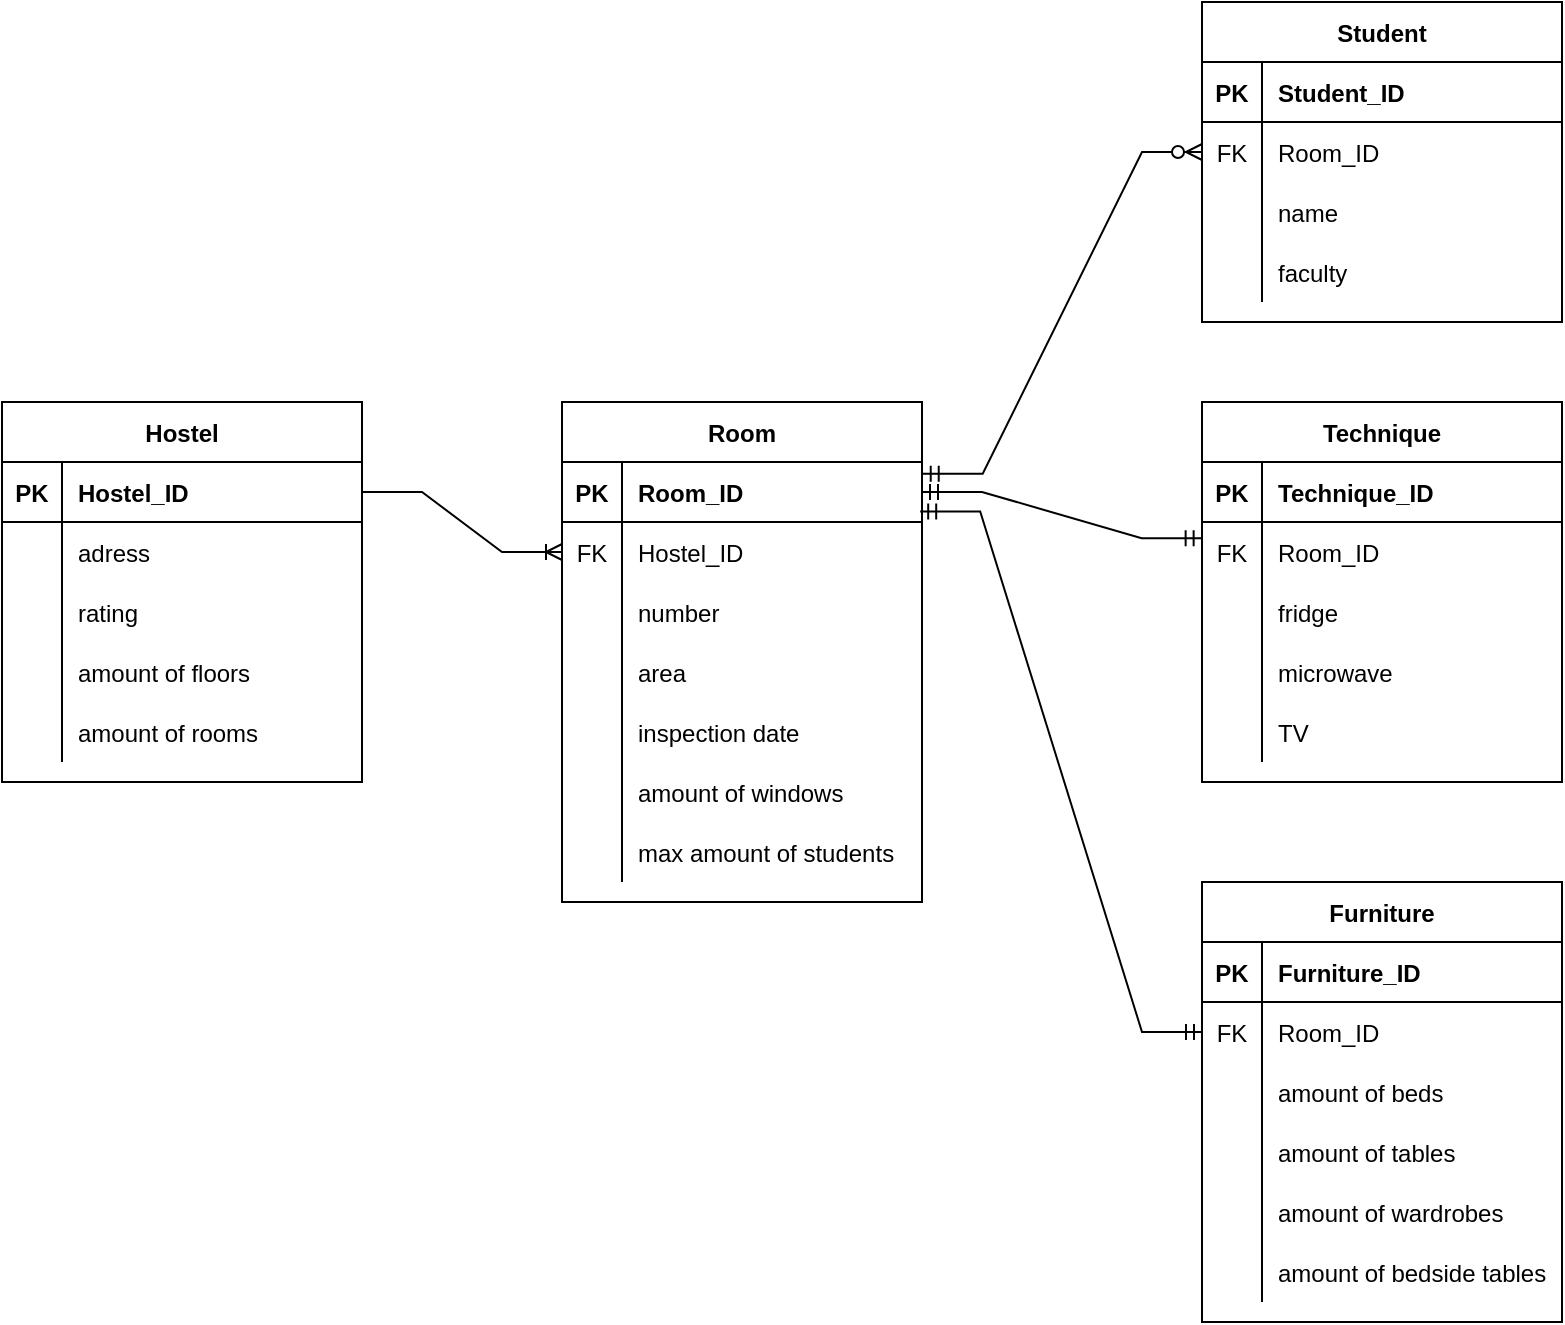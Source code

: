 <mxfile version="20.3.0" type="device"><diagram id="mCyr1kptdM3YggUfpTlr" name="Page-1"><mxGraphModel dx="1038" dy="1789" grid="1" gridSize="10" guides="1" tooltips="1" connect="1" arrows="1" fold="1" page="1" pageScale="1" pageWidth="850" pageHeight="1100" math="0" shadow="0"><root><mxCell id="0"/><mxCell id="1" parent="0"/><mxCell id="U2P_njeyWdJYvD3NSYnM-35" value="Hostel" style="shape=table;startSize=30;container=1;collapsible=1;childLayout=tableLayout;fixedRows=1;rowLines=0;fontStyle=1;align=center;resizeLast=1;sketch=0;" parent="1" vertex="1"><mxGeometry x="50" y="-870" width="180" height="190" as="geometry"/></mxCell><mxCell id="U2P_njeyWdJYvD3NSYnM-36" value="" style="shape=tableRow;horizontal=0;startSize=0;swimlaneHead=0;swimlaneBody=0;fillColor=none;collapsible=0;dropTarget=0;points=[[0,0.5],[1,0.5]];portConstraint=eastwest;top=0;left=0;right=0;bottom=1;sketch=0;" parent="U2P_njeyWdJYvD3NSYnM-35" vertex="1"><mxGeometry y="30" width="180" height="30" as="geometry"/></mxCell><mxCell id="U2P_njeyWdJYvD3NSYnM-37" value="PK" style="shape=partialRectangle;connectable=0;fillColor=none;top=0;left=0;bottom=0;right=0;fontStyle=1;overflow=hidden;sketch=0;" parent="U2P_njeyWdJYvD3NSYnM-36" vertex="1"><mxGeometry width="30" height="30" as="geometry"><mxRectangle width="30" height="30" as="alternateBounds"/></mxGeometry></mxCell><mxCell id="U2P_njeyWdJYvD3NSYnM-38" value="Hostel_ID" style="shape=partialRectangle;connectable=0;fillColor=none;top=0;left=0;bottom=0;right=0;align=left;spacingLeft=6;fontStyle=1;overflow=hidden;sketch=0;" parent="U2P_njeyWdJYvD3NSYnM-36" vertex="1"><mxGeometry x="30" width="150" height="30" as="geometry"><mxRectangle width="150" height="30" as="alternateBounds"/></mxGeometry></mxCell><mxCell id="U2P_njeyWdJYvD3NSYnM-39" value="" style="shape=tableRow;horizontal=0;startSize=0;swimlaneHead=0;swimlaneBody=0;fillColor=none;collapsible=0;dropTarget=0;points=[[0,0.5],[1,0.5]];portConstraint=eastwest;top=0;left=0;right=0;bottom=0;sketch=0;" parent="U2P_njeyWdJYvD3NSYnM-35" vertex="1"><mxGeometry y="60" width="180" height="30" as="geometry"/></mxCell><mxCell id="U2P_njeyWdJYvD3NSYnM-40" value="" style="shape=partialRectangle;connectable=0;fillColor=none;top=0;left=0;bottom=0;right=0;editable=1;overflow=hidden;sketch=0;" parent="U2P_njeyWdJYvD3NSYnM-39" vertex="1"><mxGeometry width="30" height="30" as="geometry"><mxRectangle width="30" height="30" as="alternateBounds"/></mxGeometry></mxCell><mxCell id="U2P_njeyWdJYvD3NSYnM-41" value="adress" style="shape=partialRectangle;connectable=0;fillColor=none;top=0;left=0;bottom=0;right=0;align=left;spacingLeft=6;overflow=hidden;sketch=0;" parent="U2P_njeyWdJYvD3NSYnM-39" vertex="1"><mxGeometry x="30" width="150" height="30" as="geometry"><mxRectangle width="150" height="30" as="alternateBounds"/></mxGeometry></mxCell><mxCell id="U2P_njeyWdJYvD3NSYnM-42" value="" style="shape=tableRow;horizontal=0;startSize=0;swimlaneHead=0;swimlaneBody=0;fillColor=none;collapsible=0;dropTarget=0;points=[[0,0.5],[1,0.5]];portConstraint=eastwest;top=0;left=0;right=0;bottom=0;sketch=0;" parent="U2P_njeyWdJYvD3NSYnM-35" vertex="1"><mxGeometry y="90" width="180" height="30" as="geometry"/></mxCell><mxCell id="U2P_njeyWdJYvD3NSYnM-43" value="" style="shape=partialRectangle;connectable=0;fillColor=none;top=0;left=0;bottom=0;right=0;editable=1;overflow=hidden;sketch=0;" parent="U2P_njeyWdJYvD3NSYnM-42" vertex="1"><mxGeometry width="30" height="30" as="geometry"><mxRectangle width="30" height="30" as="alternateBounds"/></mxGeometry></mxCell><mxCell id="U2P_njeyWdJYvD3NSYnM-44" value="rating" style="shape=partialRectangle;connectable=0;fillColor=none;top=0;left=0;bottom=0;right=0;align=left;spacingLeft=6;overflow=hidden;sketch=0;" parent="U2P_njeyWdJYvD3NSYnM-42" vertex="1"><mxGeometry x="30" width="150" height="30" as="geometry"><mxRectangle width="150" height="30" as="alternateBounds"/></mxGeometry></mxCell><mxCell id="U2P_njeyWdJYvD3NSYnM-45" value="" style="shape=tableRow;horizontal=0;startSize=0;swimlaneHead=0;swimlaneBody=0;fillColor=none;collapsible=0;dropTarget=0;points=[[0,0.5],[1,0.5]];portConstraint=eastwest;top=0;left=0;right=0;bottom=0;sketch=0;" parent="U2P_njeyWdJYvD3NSYnM-35" vertex="1"><mxGeometry y="120" width="180" height="30" as="geometry"/></mxCell><mxCell id="U2P_njeyWdJYvD3NSYnM-46" value="" style="shape=partialRectangle;connectable=0;fillColor=none;top=0;left=0;bottom=0;right=0;editable=1;overflow=hidden;sketch=0;" parent="U2P_njeyWdJYvD3NSYnM-45" vertex="1"><mxGeometry width="30" height="30" as="geometry"><mxRectangle width="30" height="30" as="alternateBounds"/></mxGeometry></mxCell><mxCell id="U2P_njeyWdJYvD3NSYnM-47" value="amount of floors" style="shape=partialRectangle;connectable=0;fillColor=none;top=0;left=0;bottom=0;right=0;align=left;spacingLeft=6;overflow=hidden;sketch=0;" parent="U2P_njeyWdJYvD3NSYnM-45" vertex="1"><mxGeometry x="30" width="150" height="30" as="geometry"><mxRectangle width="150" height="30" as="alternateBounds"/></mxGeometry></mxCell><mxCell id="U2P_njeyWdJYvD3NSYnM-51" value="" style="shape=tableRow;horizontal=0;startSize=0;swimlaneHead=0;swimlaneBody=0;fillColor=none;collapsible=0;dropTarget=0;points=[[0,0.5],[1,0.5]];portConstraint=eastwest;top=0;left=0;right=0;bottom=0;sketch=0;" parent="U2P_njeyWdJYvD3NSYnM-35" vertex="1"><mxGeometry y="150" width="180" height="30" as="geometry"/></mxCell><mxCell id="U2P_njeyWdJYvD3NSYnM-52" value="" style="shape=partialRectangle;connectable=0;fillColor=none;top=0;left=0;bottom=0;right=0;editable=1;overflow=hidden;sketch=0;" parent="U2P_njeyWdJYvD3NSYnM-51" vertex="1"><mxGeometry width="30" height="30" as="geometry"><mxRectangle width="30" height="30" as="alternateBounds"/></mxGeometry></mxCell><mxCell id="U2P_njeyWdJYvD3NSYnM-53" value="amount of rooms" style="shape=partialRectangle;connectable=0;fillColor=none;top=0;left=0;bottom=0;right=0;align=left;spacingLeft=6;overflow=hidden;sketch=0;" parent="U2P_njeyWdJYvD3NSYnM-51" vertex="1"><mxGeometry x="30" width="150" height="30" as="geometry"><mxRectangle width="150" height="30" as="alternateBounds"/></mxGeometry></mxCell><mxCell id="U2P_njeyWdJYvD3NSYnM-54" value="Room" style="shape=table;startSize=30;container=1;collapsible=1;childLayout=tableLayout;fixedRows=1;rowLines=0;fontStyle=1;align=center;resizeLast=1;sketch=0;" parent="1" vertex="1"><mxGeometry x="330" y="-870" width="180" height="250" as="geometry"/></mxCell><mxCell id="U2P_njeyWdJYvD3NSYnM-55" value="" style="shape=tableRow;horizontal=0;startSize=0;swimlaneHead=0;swimlaneBody=0;fillColor=none;collapsible=0;dropTarget=0;points=[[0,0.5],[1,0.5]];portConstraint=eastwest;top=0;left=0;right=0;bottom=1;sketch=0;" parent="U2P_njeyWdJYvD3NSYnM-54" vertex="1"><mxGeometry y="30" width="180" height="30" as="geometry"/></mxCell><mxCell id="U2P_njeyWdJYvD3NSYnM-56" value="PK" style="shape=partialRectangle;connectable=0;fillColor=none;top=0;left=0;bottom=0;right=0;fontStyle=1;overflow=hidden;sketch=0;" parent="U2P_njeyWdJYvD3NSYnM-55" vertex="1"><mxGeometry width="30" height="30" as="geometry"><mxRectangle width="30" height="30" as="alternateBounds"/></mxGeometry></mxCell><mxCell id="U2P_njeyWdJYvD3NSYnM-57" value="Room_ID" style="shape=partialRectangle;connectable=0;fillColor=none;top=0;left=0;bottom=0;right=0;align=left;spacingLeft=6;fontStyle=1;overflow=hidden;sketch=0;" parent="U2P_njeyWdJYvD3NSYnM-55" vertex="1"><mxGeometry x="30" width="150" height="30" as="geometry"><mxRectangle width="150" height="30" as="alternateBounds"/></mxGeometry></mxCell><mxCell id="U2P_njeyWdJYvD3NSYnM-58" value="" style="shape=tableRow;horizontal=0;startSize=0;swimlaneHead=0;swimlaneBody=0;fillColor=none;collapsible=0;dropTarget=0;points=[[0,0.5],[1,0.5]];portConstraint=eastwest;top=0;left=0;right=0;bottom=0;sketch=0;" parent="U2P_njeyWdJYvD3NSYnM-54" vertex="1"><mxGeometry y="60" width="180" height="30" as="geometry"/></mxCell><mxCell id="U2P_njeyWdJYvD3NSYnM-59" value="FK" style="shape=partialRectangle;connectable=0;fillColor=none;top=0;left=0;bottom=0;right=0;editable=1;overflow=hidden;sketch=0;" parent="U2P_njeyWdJYvD3NSYnM-58" vertex="1"><mxGeometry width="30" height="30" as="geometry"><mxRectangle width="30" height="30" as="alternateBounds"/></mxGeometry></mxCell><mxCell id="U2P_njeyWdJYvD3NSYnM-60" value="Hostel_ID" style="shape=partialRectangle;connectable=0;fillColor=none;top=0;left=0;bottom=0;right=0;align=left;spacingLeft=6;overflow=hidden;sketch=0;" parent="U2P_njeyWdJYvD3NSYnM-58" vertex="1"><mxGeometry x="30" width="150" height="30" as="geometry"><mxRectangle width="150" height="30" as="alternateBounds"/></mxGeometry></mxCell><mxCell id="U2P_njeyWdJYvD3NSYnM-92" value="" style="shape=tableRow;horizontal=0;startSize=0;swimlaneHead=0;swimlaneBody=0;fillColor=none;collapsible=0;dropTarget=0;points=[[0,0.5],[1,0.5]];portConstraint=eastwest;top=0;left=0;right=0;bottom=0;sketch=0;" parent="U2P_njeyWdJYvD3NSYnM-54" vertex="1"><mxGeometry y="90" width="180" height="30" as="geometry"/></mxCell><mxCell id="U2P_njeyWdJYvD3NSYnM-93" value="" style="shape=partialRectangle;connectable=0;fillColor=none;top=0;left=0;bottom=0;right=0;editable=1;overflow=hidden;sketch=0;" parent="U2P_njeyWdJYvD3NSYnM-92" vertex="1"><mxGeometry width="30" height="30" as="geometry"><mxRectangle width="30" height="30" as="alternateBounds"/></mxGeometry></mxCell><mxCell id="U2P_njeyWdJYvD3NSYnM-94" value="number" style="shape=partialRectangle;connectable=0;fillColor=none;top=0;left=0;bottom=0;right=0;align=left;spacingLeft=6;overflow=hidden;sketch=0;" parent="U2P_njeyWdJYvD3NSYnM-92" vertex="1"><mxGeometry x="30" width="150" height="30" as="geometry"><mxRectangle width="150" height="30" as="alternateBounds"/></mxGeometry></mxCell><mxCell id="U2P_njeyWdJYvD3NSYnM-61" value="" style="shape=tableRow;horizontal=0;startSize=0;swimlaneHead=0;swimlaneBody=0;fillColor=none;collapsible=0;dropTarget=0;points=[[0,0.5],[1,0.5]];portConstraint=eastwest;top=0;left=0;right=0;bottom=0;sketch=0;" parent="U2P_njeyWdJYvD3NSYnM-54" vertex="1"><mxGeometry y="120" width="180" height="30" as="geometry"/></mxCell><mxCell id="U2P_njeyWdJYvD3NSYnM-62" value="" style="shape=partialRectangle;connectable=0;fillColor=none;top=0;left=0;bottom=0;right=0;editable=1;overflow=hidden;sketch=0;" parent="U2P_njeyWdJYvD3NSYnM-61" vertex="1"><mxGeometry width="30" height="30" as="geometry"><mxRectangle width="30" height="30" as="alternateBounds"/></mxGeometry></mxCell><mxCell id="U2P_njeyWdJYvD3NSYnM-63" value="area" style="shape=partialRectangle;connectable=0;fillColor=none;top=0;left=0;bottom=0;right=0;align=left;spacingLeft=6;overflow=hidden;sketch=0;" parent="U2P_njeyWdJYvD3NSYnM-61" vertex="1"><mxGeometry x="30" width="150" height="30" as="geometry"><mxRectangle width="150" height="30" as="alternateBounds"/></mxGeometry></mxCell><mxCell id="Sd7IDllVa-ZUSS9bZsXA-10" value="" style="shape=tableRow;horizontal=0;startSize=0;swimlaneHead=0;swimlaneBody=0;fillColor=none;collapsible=0;dropTarget=0;points=[[0,0.5],[1,0.5]];portConstraint=eastwest;top=0;left=0;right=0;bottom=0;sketch=0;" parent="U2P_njeyWdJYvD3NSYnM-54" vertex="1"><mxGeometry y="150" width="180" height="30" as="geometry"/></mxCell><mxCell id="Sd7IDllVa-ZUSS9bZsXA-11" value="" style="shape=partialRectangle;connectable=0;fillColor=none;top=0;left=0;bottom=0;right=0;editable=1;overflow=hidden;sketch=0;" parent="Sd7IDllVa-ZUSS9bZsXA-10" vertex="1"><mxGeometry width="30" height="30" as="geometry"><mxRectangle width="30" height="30" as="alternateBounds"/></mxGeometry></mxCell><mxCell id="Sd7IDllVa-ZUSS9bZsXA-12" value="inspection date" style="shape=partialRectangle;connectable=0;fillColor=none;top=0;left=0;bottom=0;right=0;align=left;spacingLeft=6;overflow=hidden;sketch=0;" parent="Sd7IDllVa-ZUSS9bZsXA-10" vertex="1"><mxGeometry x="30" width="150" height="30" as="geometry"><mxRectangle width="150" height="30" as="alternateBounds"/></mxGeometry></mxCell><mxCell id="U2P_njeyWdJYvD3NSYnM-64" value="" style="shape=tableRow;horizontal=0;startSize=0;swimlaneHead=0;swimlaneBody=0;fillColor=none;collapsible=0;dropTarget=0;points=[[0,0.5],[1,0.5]];portConstraint=eastwest;top=0;left=0;right=0;bottom=0;sketch=0;" parent="U2P_njeyWdJYvD3NSYnM-54" vertex="1"><mxGeometry y="180" width="180" height="30" as="geometry"/></mxCell><mxCell id="U2P_njeyWdJYvD3NSYnM-65" value="" style="shape=partialRectangle;connectable=0;fillColor=none;top=0;left=0;bottom=0;right=0;editable=1;overflow=hidden;sketch=0;" parent="U2P_njeyWdJYvD3NSYnM-64" vertex="1"><mxGeometry width="30" height="30" as="geometry"><mxRectangle width="30" height="30" as="alternateBounds"/></mxGeometry></mxCell><mxCell id="U2P_njeyWdJYvD3NSYnM-66" value="amount of windows" style="shape=partialRectangle;connectable=0;fillColor=none;top=0;left=0;bottom=0;right=0;align=left;spacingLeft=6;overflow=hidden;sketch=0;" parent="U2P_njeyWdJYvD3NSYnM-64" vertex="1"><mxGeometry x="30" width="150" height="30" as="geometry"><mxRectangle width="150" height="30" as="alternateBounds"/></mxGeometry></mxCell><mxCell id="U2P_njeyWdJYvD3NSYnM-67" value="" style="shape=tableRow;horizontal=0;startSize=0;swimlaneHead=0;swimlaneBody=0;fillColor=none;collapsible=0;dropTarget=0;points=[[0,0.5],[1,0.5]];portConstraint=eastwest;top=0;left=0;right=0;bottom=0;sketch=0;" parent="U2P_njeyWdJYvD3NSYnM-54" vertex="1"><mxGeometry y="210" width="180" height="30" as="geometry"/></mxCell><mxCell id="U2P_njeyWdJYvD3NSYnM-68" value="" style="shape=partialRectangle;connectable=0;fillColor=none;top=0;left=0;bottom=0;right=0;editable=1;overflow=hidden;sketch=0;" parent="U2P_njeyWdJYvD3NSYnM-67" vertex="1"><mxGeometry width="30" height="30" as="geometry"><mxRectangle width="30" height="30" as="alternateBounds"/></mxGeometry></mxCell><mxCell id="U2P_njeyWdJYvD3NSYnM-69" value="max amount of students" style="shape=partialRectangle;connectable=0;fillColor=none;top=0;left=0;bottom=0;right=0;align=left;spacingLeft=6;overflow=hidden;sketch=0;" parent="U2P_njeyWdJYvD3NSYnM-67" vertex="1"><mxGeometry x="30" width="150" height="30" as="geometry"><mxRectangle width="150" height="30" as="alternateBounds"/></mxGeometry></mxCell><mxCell id="U2P_njeyWdJYvD3NSYnM-140" value="Technique" style="shape=table;startSize=30;container=1;collapsible=1;childLayout=tableLayout;fixedRows=1;rowLines=0;fontStyle=1;align=center;resizeLast=1;sketch=0;" parent="1" vertex="1"><mxGeometry x="650" y="-870" width="180" height="190" as="geometry"/></mxCell><mxCell id="U2P_njeyWdJYvD3NSYnM-141" value="" style="shape=tableRow;horizontal=0;startSize=0;swimlaneHead=0;swimlaneBody=0;fillColor=none;collapsible=0;dropTarget=0;points=[[0,0.5],[1,0.5]];portConstraint=eastwest;top=0;left=0;right=0;bottom=1;sketch=0;" parent="U2P_njeyWdJYvD3NSYnM-140" vertex="1"><mxGeometry y="30" width="180" height="30" as="geometry"/></mxCell><mxCell id="U2P_njeyWdJYvD3NSYnM-142" value="PK" style="shape=partialRectangle;connectable=0;fillColor=none;top=0;left=0;bottom=0;right=0;fontStyle=1;overflow=hidden;sketch=0;" parent="U2P_njeyWdJYvD3NSYnM-141" vertex="1"><mxGeometry width="30" height="30" as="geometry"><mxRectangle width="30" height="30" as="alternateBounds"/></mxGeometry></mxCell><mxCell id="U2P_njeyWdJYvD3NSYnM-143" value="Technique_ID" style="shape=partialRectangle;connectable=0;fillColor=none;top=0;left=0;bottom=0;right=0;align=left;spacingLeft=6;fontStyle=1;overflow=hidden;sketch=0;" parent="U2P_njeyWdJYvD3NSYnM-141" vertex="1"><mxGeometry x="30" width="150" height="30" as="geometry"><mxRectangle width="150" height="30" as="alternateBounds"/></mxGeometry></mxCell><mxCell id="U2P_njeyWdJYvD3NSYnM-144" value="" style="shape=tableRow;horizontal=0;startSize=0;swimlaneHead=0;swimlaneBody=0;fillColor=none;collapsible=0;dropTarget=0;points=[[0,0.5],[1,0.5]];portConstraint=eastwest;top=0;left=0;right=0;bottom=0;sketch=0;" parent="U2P_njeyWdJYvD3NSYnM-140" vertex="1"><mxGeometry y="60" width="180" height="30" as="geometry"/></mxCell><mxCell id="U2P_njeyWdJYvD3NSYnM-145" value="FK" style="shape=partialRectangle;connectable=0;fillColor=none;top=0;left=0;bottom=0;right=0;editable=1;overflow=hidden;sketch=0;" parent="U2P_njeyWdJYvD3NSYnM-144" vertex="1"><mxGeometry width="30" height="30" as="geometry"><mxRectangle width="30" height="30" as="alternateBounds"/></mxGeometry></mxCell><mxCell id="U2P_njeyWdJYvD3NSYnM-146" value="Room_ID" style="shape=partialRectangle;connectable=0;fillColor=none;top=0;left=0;bottom=0;right=0;align=left;spacingLeft=6;overflow=hidden;sketch=0;" parent="U2P_njeyWdJYvD3NSYnM-144" vertex="1"><mxGeometry x="30" width="150" height="30" as="geometry"><mxRectangle width="150" height="30" as="alternateBounds"/></mxGeometry></mxCell><mxCell id="U2P_njeyWdJYvD3NSYnM-147" value="" style="shape=tableRow;horizontal=0;startSize=0;swimlaneHead=0;swimlaneBody=0;fillColor=none;collapsible=0;dropTarget=0;points=[[0,0.5],[1,0.5]];portConstraint=eastwest;top=0;left=0;right=0;bottom=0;sketch=0;" parent="U2P_njeyWdJYvD3NSYnM-140" vertex="1"><mxGeometry y="90" width="180" height="30" as="geometry"/></mxCell><mxCell id="U2P_njeyWdJYvD3NSYnM-148" value="" style="shape=partialRectangle;connectable=0;fillColor=none;top=0;left=0;bottom=0;right=0;editable=1;overflow=hidden;sketch=0;" parent="U2P_njeyWdJYvD3NSYnM-147" vertex="1"><mxGeometry width="30" height="30" as="geometry"><mxRectangle width="30" height="30" as="alternateBounds"/></mxGeometry></mxCell><mxCell id="U2P_njeyWdJYvD3NSYnM-149" value="fridge" style="shape=partialRectangle;connectable=0;fillColor=none;top=0;left=0;bottom=0;right=0;align=left;spacingLeft=6;overflow=hidden;sketch=0;" parent="U2P_njeyWdJYvD3NSYnM-147" vertex="1"><mxGeometry x="30" width="150" height="30" as="geometry"><mxRectangle width="150" height="30" as="alternateBounds"/></mxGeometry></mxCell><mxCell id="U2P_njeyWdJYvD3NSYnM-150" value="" style="shape=tableRow;horizontal=0;startSize=0;swimlaneHead=0;swimlaneBody=0;fillColor=none;collapsible=0;dropTarget=0;points=[[0,0.5],[1,0.5]];portConstraint=eastwest;top=0;left=0;right=0;bottom=0;sketch=0;" parent="U2P_njeyWdJYvD3NSYnM-140" vertex="1"><mxGeometry y="120" width="180" height="30" as="geometry"/></mxCell><mxCell id="U2P_njeyWdJYvD3NSYnM-151" value="" style="shape=partialRectangle;connectable=0;fillColor=none;top=0;left=0;bottom=0;right=0;editable=1;overflow=hidden;sketch=0;" parent="U2P_njeyWdJYvD3NSYnM-150" vertex="1"><mxGeometry width="30" height="30" as="geometry"><mxRectangle width="30" height="30" as="alternateBounds"/></mxGeometry></mxCell><mxCell id="U2P_njeyWdJYvD3NSYnM-152" value="microwave" style="shape=partialRectangle;connectable=0;fillColor=none;top=0;left=0;bottom=0;right=0;align=left;spacingLeft=6;overflow=hidden;sketch=0;" parent="U2P_njeyWdJYvD3NSYnM-150" vertex="1"><mxGeometry x="30" width="150" height="30" as="geometry"><mxRectangle width="150" height="30" as="alternateBounds"/></mxGeometry></mxCell><mxCell id="U2P_njeyWdJYvD3NSYnM-153" value="" style="shape=tableRow;horizontal=0;startSize=0;swimlaneHead=0;swimlaneBody=0;fillColor=none;collapsible=0;dropTarget=0;points=[[0,0.5],[1,0.5]];portConstraint=eastwest;top=0;left=0;right=0;bottom=0;sketch=0;" parent="U2P_njeyWdJYvD3NSYnM-140" vertex="1"><mxGeometry y="150" width="180" height="30" as="geometry"/></mxCell><mxCell id="U2P_njeyWdJYvD3NSYnM-154" value="" style="shape=partialRectangle;connectable=0;fillColor=none;top=0;left=0;bottom=0;right=0;editable=1;overflow=hidden;sketch=0;" parent="U2P_njeyWdJYvD3NSYnM-153" vertex="1"><mxGeometry width="30" height="30" as="geometry"><mxRectangle width="30" height="30" as="alternateBounds"/></mxGeometry></mxCell><mxCell id="U2P_njeyWdJYvD3NSYnM-155" value="TV" style="shape=partialRectangle;connectable=0;fillColor=none;top=0;left=0;bottom=0;right=0;align=left;spacingLeft=6;overflow=hidden;sketch=0;" parent="U2P_njeyWdJYvD3NSYnM-153" vertex="1"><mxGeometry x="30" width="150" height="30" as="geometry"><mxRectangle width="150" height="30" as="alternateBounds"/></mxGeometry></mxCell><mxCell id="U2P_njeyWdJYvD3NSYnM-156" value="Furniture" style="shape=table;startSize=30;container=1;collapsible=1;childLayout=tableLayout;fixedRows=1;rowLines=0;fontStyle=1;align=center;resizeLast=1;sketch=0;" parent="1" vertex="1"><mxGeometry x="650" y="-630" width="180" height="220" as="geometry"/></mxCell><mxCell id="U2P_njeyWdJYvD3NSYnM-157" value="" style="shape=tableRow;horizontal=0;startSize=0;swimlaneHead=0;swimlaneBody=0;fillColor=none;collapsible=0;dropTarget=0;points=[[0,0.5],[1,0.5]];portConstraint=eastwest;top=0;left=0;right=0;bottom=1;sketch=0;" parent="U2P_njeyWdJYvD3NSYnM-156" vertex="1"><mxGeometry y="30" width="180" height="30" as="geometry"/></mxCell><mxCell id="U2P_njeyWdJYvD3NSYnM-158" value="PK" style="shape=partialRectangle;connectable=0;fillColor=none;top=0;left=0;bottom=0;right=0;fontStyle=1;overflow=hidden;sketch=0;" parent="U2P_njeyWdJYvD3NSYnM-157" vertex="1"><mxGeometry width="30" height="30" as="geometry"><mxRectangle width="30" height="30" as="alternateBounds"/></mxGeometry></mxCell><mxCell id="U2P_njeyWdJYvD3NSYnM-159" value="Furniture_ID" style="shape=partialRectangle;connectable=0;fillColor=none;top=0;left=0;bottom=0;right=0;align=left;spacingLeft=6;fontStyle=1;overflow=hidden;sketch=0;" parent="U2P_njeyWdJYvD3NSYnM-157" vertex="1"><mxGeometry x="30" width="150" height="30" as="geometry"><mxRectangle width="150" height="30" as="alternateBounds"/></mxGeometry></mxCell><mxCell id="U2P_njeyWdJYvD3NSYnM-160" value="" style="shape=tableRow;horizontal=0;startSize=0;swimlaneHead=0;swimlaneBody=0;fillColor=none;collapsible=0;dropTarget=0;points=[[0,0.5],[1,0.5]];portConstraint=eastwest;top=0;left=0;right=0;bottom=0;sketch=0;" parent="U2P_njeyWdJYvD3NSYnM-156" vertex="1"><mxGeometry y="60" width="180" height="30" as="geometry"/></mxCell><mxCell id="U2P_njeyWdJYvD3NSYnM-161" value="FK" style="shape=partialRectangle;connectable=0;fillColor=none;top=0;left=0;bottom=0;right=0;editable=1;overflow=hidden;sketch=0;" parent="U2P_njeyWdJYvD3NSYnM-160" vertex="1"><mxGeometry width="30" height="30" as="geometry"><mxRectangle width="30" height="30" as="alternateBounds"/></mxGeometry></mxCell><mxCell id="U2P_njeyWdJYvD3NSYnM-162" value="Room_ID" style="shape=partialRectangle;connectable=0;fillColor=none;top=0;left=0;bottom=0;right=0;align=left;spacingLeft=6;overflow=hidden;sketch=0;" parent="U2P_njeyWdJYvD3NSYnM-160" vertex="1"><mxGeometry x="30" width="150" height="30" as="geometry"><mxRectangle width="150" height="30" as="alternateBounds"/></mxGeometry></mxCell><mxCell id="U2P_njeyWdJYvD3NSYnM-163" value="" style="shape=tableRow;horizontal=0;startSize=0;swimlaneHead=0;swimlaneBody=0;fillColor=none;collapsible=0;dropTarget=0;points=[[0,0.5],[1,0.5]];portConstraint=eastwest;top=0;left=0;right=0;bottom=0;sketch=0;" parent="U2P_njeyWdJYvD3NSYnM-156" vertex="1"><mxGeometry y="90" width="180" height="30" as="geometry"/></mxCell><mxCell id="U2P_njeyWdJYvD3NSYnM-164" value="" style="shape=partialRectangle;connectable=0;fillColor=none;top=0;left=0;bottom=0;right=0;editable=1;overflow=hidden;sketch=0;" parent="U2P_njeyWdJYvD3NSYnM-163" vertex="1"><mxGeometry width="30" height="30" as="geometry"><mxRectangle width="30" height="30" as="alternateBounds"/></mxGeometry></mxCell><mxCell id="U2P_njeyWdJYvD3NSYnM-165" value="amount of beds" style="shape=partialRectangle;connectable=0;fillColor=none;top=0;left=0;bottom=0;right=0;align=left;spacingLeft=6;overflow=hidden;sketch=0;" parent="U2P_njeyWdJYvD3NSYnM-163" vertex="1"><mxGeometry x="30" width="150" height="30" as="geometry"><mxRectangle width="150" height="30" as="alternateBounds"/></mxGeometry></mxCell><mxCell id="U2P_njeyWdJYvD3NSYnM-166" value="" style="shape=tableRow;horizontal=0;startSize=0;swimlaneHead=0;swimlaneBody=0;fillColor=none;collapsible=0;dropTarget=0;points=[[0,0.5],[1,0.5]];portConstraint=eastwest;top=0;left=0;right=0;bottom=0;sketch=0;" parent="U2P_njeyWdJYvD3NSYnM-156" vertex="1"><mxGeometry y="120" width="180" height="30" as="geometry"/></mxCell><mxCell id="U2P_njeyWdJYvD3NSYnM-167" value="" style="shape=partialRectangle;connectable=0;fillColor=none;top=0;left=0;bottom=0;right=0;editable=1;overflow=hidden;sketch=0;" parent="U2P_njeyWdJYvD3NSYnM-166" vertex="1"><mxGeometry width="30" height="30" as="geometry"><mxRectangle width="30" height="30" as="alternateBounds"/></mxGeometry></mxCell><mxCell id="U2P_njeyWdJYvD3NSYnM-168" value="amount of tables" style="shape=partialRectangle;connectable=0;fillColor=none;top=0;left=0;bottom=0;right=0;align=left;spacingLeft=6;overflow=hidden;sketch=0;" parent="U2P_njeyWdJYvD3NSYnM-166" vertex="1"><mxGeometry x="30" width="150" height="30" as="geometry"><mxRectangle width="150" height="30" as="alternateBounds"/></mxGeometry></mxCell><mxCell id="U2P_njeyWdJYvD3NSYnM-169" value="" style="shape=tableRow;horizontal=0;startSize=0;swimlaneHead=0;swimlaneBody=0;fillColor=none;collapsible=0;dropTarget=0;points=[[0,0.5],[1,0.5]];portConstraint=eastwest;top=0;left=0;right=0;bottom=0;sketch=0;" parent="U2P_njeyWdJYvD3NSYnM-156" vertex="1"><mxGeometry y="150" width="180" height="30" as="geometry"/></mxCell><mxCell id="U2P_njeyWdJYvD3NSYnM-170" value="" style="shape=partialRectangle;connectable=0;fillColor=none;top=0;left=0;bottom=0;right=0;editable=1;overflow=hidden;sketch=0;" parent="U2P_njeyWdJYvD3NSYnM-169" vertex="1"><mxGeometry width="30" height="30" as="geometry"><mxRectangle width="30" height="30" as="alternateBounds"/></mxGeometry></mxCell><mxCell id="U2P_njeyWdJYvD3NSYnM-171" value="amount of wardrobes" style="shape=partialRectangle;connectable=0;fillColor=none;top=0;left=0;bottom=0;right=0;align=left;spacingLeft=6;overflow=hidden;sketch=0;" parent="U2P_njeyWdJYvD3NSYnM-169" vertex="1"><mxGeometry x="30" width="150" height="30" as="geometry"><mxRectangle width="150" height="30" as="alternateBounds"/></mxGeometry></mxCell><mxCell id="U2P_njeyWdJYvD3NSYnM-172" value="" style="shape=tableRow;horizontal=0;startSize=0;swimlaneHead=0;swimlaneBody=0;fillColor=none;collapsible=0;dropTarget=0;points=[[0,0.5],[1,0.5]];portConstraint=eastwest;top=0;left=0;right=0;bottom=0;sketch=0;" parent="U2P_njeyWdJYvD3NSYnM-156" vertex="1"><mxGeometry y="180" width="180" height="30" as="geometry"/></mxCell><mxCell id="U2P_njeyWdJYvD3NSYnM-173" value="" style="shape=partialRectangle;connectable=0;fillColor=none;top=0;left=0;bottom=0;right=0;editable=1;overflow=hidden;sketch=0;" parent="U2P_njeyWdJYvD3NSYnM-172" vertex="1"><mxGeometry width="30" height="30" as="geometry"><mxRectangle width="30" height="30" as="alternateBounds"/></mxGeometry></mxCell><mxCell id="U2P_njeyWdJYvD3NSYnM-174" value="amount of bedside tables" style="shape=partialRectangle;connectable=0;fillColor=none;top=0;left=0;bottom=0;right=0;align=left;spacingLeft=6;overflow=hidden;sketch=0;" parent="U2P_njeyWdJYvD3NSYnM-172" vertex="1"><mxGeometry x="30" width="150" height="30" as="geometry"><mxRectangle width="150" height="30" as="alternateBounds"/></mxGeometry></mxCell><mxCell id="U2P_njeyWdJYvD3NSYnM-176" value="" style="edgeStyle=entityRelationEdgeStyle;fontSize=12;html=1;endArrow=ERmandOne;startArrow=ERmandOne;rounded=0;entryX=0;entryY=0.5;entryDx=0;entryDy=0;exitX=0.995;exitY=0.825;exitDx=0;exitDy=0;exitPerimeter=0;" parent="1" source="U2P_njeyWdJYvD3NSYnM-55" target="U2P_njeyWdJYvD3NSYnM-160" edge="1"><mxGeometry width="100" height="100" relative="1" as="geometry"><mxPoint x="520" y="-800" as="sourcePoint"/><mxPoint x="410" y="-520" as="targetPoint"/></mxGeometry></mxCell><mxCell id="U2P_njeyWdJYvD3NSYnM-177" value="" style="edgeStyle=entityRelationEdgeStyle;fontSize=12;html=1;endArrow=ERmandOne;startArrow=ERmandOne;rounded=0;entryX=-0.001;entryY=0.269;entryDx=0;entryDy=0;exitX=1;exitY=0.5;exitDx=0;exitDy=0;entryPerimeter=0;" parent="1" source="U2P_njeyWdJYvD3NSYnM-55" target="U2P_njeyWdJYvD3NSYnM-144" edge="1"><mxGeometry width="100" height="100" relative="1" as="geometry"><mxPoint x="490" y="-900" as="sourcePoint"/><mxPoint x="630" y="-900" as="targetPoint"/></mxGeometry></mxCell><mxCell id="U2P_njeyWdJYvD3NSYnM-178" value="" style="edgeStyle=entityRelationEdgeStyle;fontSize=12;html=1;endArrow=ERoneToMany;rounded=0;exitX=1;exitY=0.5;exitDx=0;exitDy=0;entryX=0;entryY=0.5;entryDx=0;entryDy=0;" parent="1" source="U2P_njeyWdJYvD3NSYnM-36" target="U2P_njeyWdJYvD3NSYnM-58" edge="1"><mxGeometry width="100" height="100" relative="1" as="geometry"><mxPoint x="160" y="-500" as="sourcePoint"/><mxPoint x="260" y="-600" as="targetPoint"/></mxGeometry></mxCell><mxCell id="zb_C2xwaOBO3Pe5ZpuEA-18" value="Student" style="shape=table;startSize=30;container=1;collapsible=1;childLayout=tableLayout;fixedRows=1;rowLines=0;fontStyle=1;align=center;resizeLast=1;sketch=0;" parent="1" vertex="1"><mxGeometry x="650" y="-1070" width="180" height="160" as="geometry"/></mxCell><mxCell id="zb_C2xwaOBO3Pe5ZpuEA-19" value="" style="shape=tableRow;horizontal=0;startSize=0;swimlaneHead=0;swimlaneBody=0;fillColor=none;collapsible=0;dropTarget=0;points=[[0,0.5],[1,0.5]];portConstraint=eastwest;top=0;left=0;right=0;bottom=1;sketch=0;" parent="zb_C2xwaOBO3Pe5ZpuEA-18" vertex="1"><mxGeometry y="30" width="180" height="30" as="geometry"/></mxCell><mxCell id="zb_C2xwaOBO3Pe5ZpuEA-20" value="PK" style="shape=partialRectangle;connectable=0;fillColor=none;top=0;left=0;bottom=0;right=0;fontStyle=1;overflow=hidden;sketch=0;" parent="zb_C2xwaOBO3Pe5ZpuEA-19" vertex="1"><mxGeometry width="30" height="30" as="geometry"><mxRectangle width="30" height="30" as="alternateBounds"/></mxGeometry></mxCell><mxCell id="zb_C2xwaOBO3Pe5ZpuEA-21" value="Student_ID" style="shape=partialRectangle;connectable=0;fillColor=none;top=0;left=0;bottom=0;right=0;align=left;spacingLeft=6;fontStyle=1;overflow=hidden;sketch=0;" parent="zb_C2xwaOBO3Pe5ZpuEA-19" vertex="1"><mxGeometry x="30" width="150" height="30" as="geometry"><mxRectangle width="150" height="30" as="alternateBounds"/></mxGeometry></mxCell><mxCell id="zb_C2xwaOBO3Pe5ZpuEA-22" value="" style="shape=tableRow;horizontal=0;startSize=0;swimlaneHead=0;swimlaneBody=0;fillColor=none;collapsible=0;dropTarget=0;points=[[0,0.5],[1,0.5]];portConstraint=eastwest;top=0;left=0;right=0;bottom=0;sketch=0;" parent="zb_C2xwaOBO3Pe5ZpuEA-18" vertex="1"><mxGeometry y="60" width="180" height="30" as="geometry"/></mxCell><mxCell id="zb_C2xwaOBO3Pe5ZpuEA-23" value="FK" style="shape=partialRectangle;connectable=0;fillColor=none;top=0;left=0;bottom=0;right=0;editable=1;overflow=hidden;sketch=0;" parent="zb_C2xwaOBO3Pe5ZpuEA-22" vertex="1"><mxGeometry width="30" height="30" as="geometry"><mxRectangle width="30" height="30" as="alternateBounds"/></mxGeometry></mxCell><mxCell id="zb_C2xwaOBO3Pe5ZpuEA-24" value="Room_ID" style="shape=partialRectangle;connectable=0;fillColor=none;top=0;left=0;bottom=0;right=0;align=left;spacingLeft=6;overflow=hidden;sketch=0;" parent="zb_C2xwaOBO3Pe5ZpuEA-22" vertex="1"><mxGeometry x="30" width="150" height="30" as="geometry"><mxRectangle width="150" height="30" as="alternateBounds"/></mxGeometry></mxCell><mxCell id="zb_C2xwaOBO3Pe5ZpuEA-25" value="" style="shape=tableRow;horizontal=0;startSize=0;swimlaneHead=0;swimlaneBody=0;fillColor=none;collapsible=0;dropTarget=0;points=[[0,0.5],[1,0.5]];portConstraint=eastwest;top=0;left=0;right=0;bottom=0;sketch=0;" parent="zb_C2xwaOBO3Pe5ZpuEA-18" vertex="1"><mxGeometry y="90" width="180" height="30" as="geometry"/></mxCell><mxCell id="zb_C2xwaOBO3Pe5ZpuEA-26" value="" style="shape=partialRectangle;connectable=0;fillColor=none;top=0;left=0;bottom=0;right=0;editable=1;overflow=hidden;sketch=0;" parent="zb_C2xwaOBO3Pe5ZpuEA-25" vertex="1"><mxGeometry width="30" height="30" as="geometry"><mxRectangle width="30" height="30" as="alternateBounds"/></mxGeometry></mxCell><mxCell id="zb_C2xwaOBO3Pe5ZpuEA-27" value="name" style="shape=partialRectangle;connectable=0;fillColor=none;top=0;left=0;bottom=0;right=0;align=left;spacingLeft=6;overflow=hidden;sketch=0;" parent="zb_C2xwaOBO3Pe5ZpuEA-25" vertex="1"><mxGeometry x="30" width="150" height="30" as="geometry"><mxRectangle width="150" height="30" as="alternateBounds"/></mxGeometry></mxCell><mxCell id="Sd7IDllVa-ZUSS9bZsXA-4" value="" style="shape=tableRow;horizontal=0;startSize=0;swimlaneHead=0;swimlaneBody=0;fillColor=none;collapsible=0;dropTarget=0;points=[[0,0.5],[1,0.5]];portConstraint=eastwest;top=0;left=0;right=0;bottom=0;sketch=0;" parent="zb_C2xwaOBO3Pe5ZpuEA-18" vertex="1"><mxGeometry y="120" width="180" height="30" as="geometry"/></mxCell><mxCell id="Sd7IDllVa-ZUSS9bZsXA-5" value="" style="shape=partialRectangle;connectable=0;fillColor=none;top=0;left=0;bottom=0;right=0;editable=1;overflow=hidden;sketch=0;" parent="Sd7IDllVa-ZUSS9bZsXA-4" vertex="1"><mxGeometry width="30" height="30" as="geometry"><mxRectangle width="30" height="30" as="alternateBounds"/></mxGeometry></mxCell><mxCell id="Sd7IDllVa-ZUSS9bZsXA-6" value="faculty" style="shape=partialRectangle;connectable=0;fillColor=none;top=0;left=0;bottom=0;right=0;align=left;spacingLeft=6;overflow=hidden;sketch=0;" parent="Sd7IDllVa-ZUSS9bZsXA-4" vertex="1"><mxGeometry x="30" width="150" height="30" as="geometry"><mxRectangle width="150" height="30" as="alternateBounds"/></mxGeometry></mxCell><mxCell id="zb_C2xwaOBO3Pe5ZpuEA-39" value="" style="edgeStyle=entityRelationEdgeStyle;fontSize=12;html=1;endArrow=ERzeroToMany;startArrow=ERmandOne;rounded=0;jumpStyle=none;entryX=0;entryY=0.5;entryDx=0;entryDy=0;exitX=1.002;exitY=0.195;exitDx=0;exitDy=0;exitPerimeter=0;" parent="1" source="U2P_njeyWdJYvD3NSYnM-55" target="zb_C2xwaOBO3Pe5ZpuEA-22" edge="1"><mxGeometry width="100" height="100" relative="1" as="geometry"><mxPoint x="550" y="-870" as="sourcePoint"/><mxPoint x="400" y="-1000" as="targetPoint"/></mxGeometry></mxCell></root></mxGraphModel></diagram></mxfile>